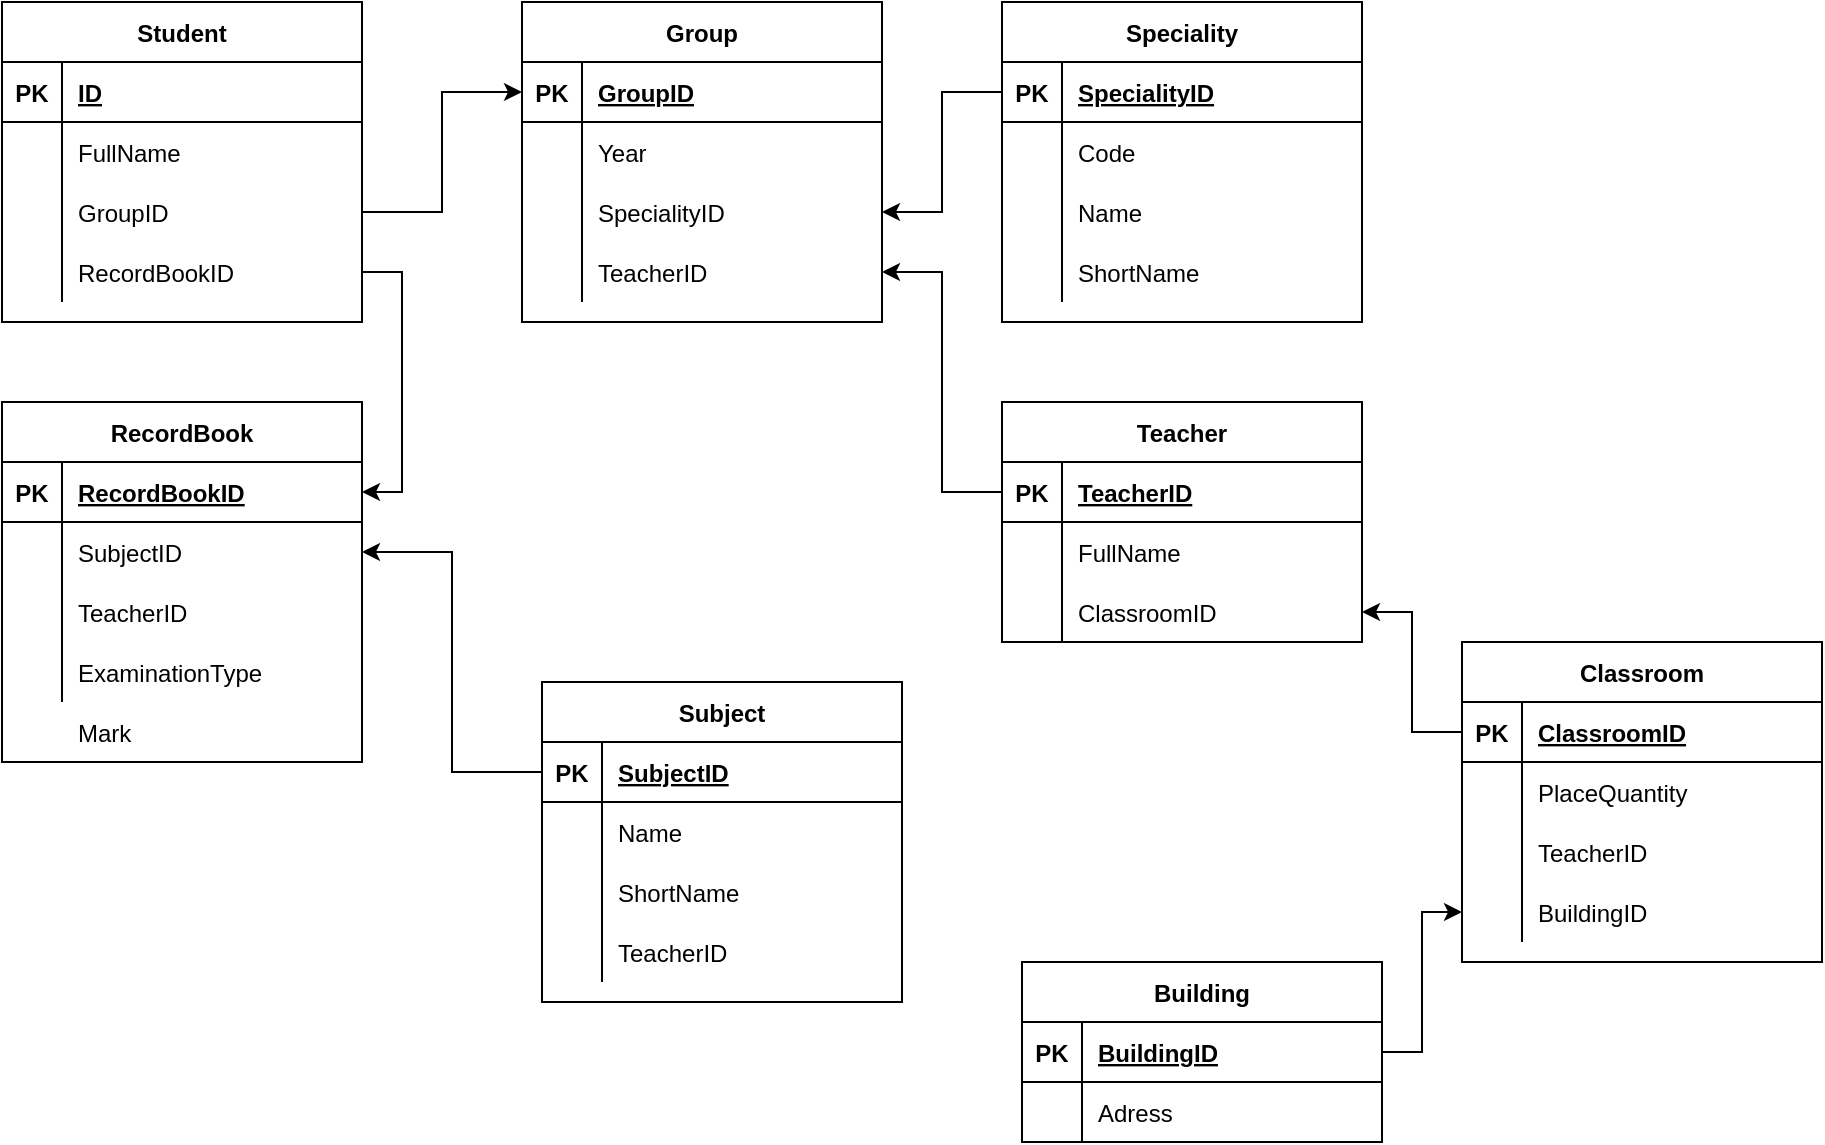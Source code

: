 <mxfile version="13.7.6" type="github"><diagram id="3MvGG_VfVJAmMR3TtH2B" name="Page-1"><mxGraphModel dx="2489" dy="747" grid="1" gridSize="10" guides="1" tooltips="1" connect="1" arrows="1" fold="1" page="1" pageScale="1" pageWidth="827" pageHeight="1169" math="0" shadow="0"><root><mxCell id="0"/><mxCell id="1" parent="0"/><mxCell id="ouQtbp-mcXMGxE62KnC6-14" value="Group" style="shape=table;startSize=30;container=1;collapsible=1;childLayout=tableLayout;fixedRows=1;rowLines=0;fontStyle=1;align=center;resizeLast=1;" vertex="1" parent="1"><mxGeometry x="160" y="160" width="180" height="160" as="geometry"/></mxCell><mxCell id="ouQtbp-mcXMGxE62KnC6-15" value="" style="shape=partialRectangle;collapsible=0;dropTarget=0;pointerEvents=0;fillColor=none;top=0;left=0;bottom=1;right=0;points=[[0,0.5],[1,0.5]];portConstraint=eastwest;" vertex="1" parent="ouQtbp-mcXMGxE62KnC6-14"><mxGeometry y="30" width="180" height="30" as="geometry"/></mxCell><mxCell id="ouQtbp-mcXMGxE62KnC6-16" value="PK" style="shape=partialRectangle;connectable=0;fillColor=none;top=0;left=0;bottom=0;right=0;fontStyle=1;overflow=hidden;" vertex="1" parent="ouQtbp-mcXMGxE62KnC6-15"><mxGeometry width="30" height="30" as="geometry"/></mxCell><mxCell id="ouQtbp-mcXMGxE62KnC6-17" value="GroupID" style="shape=partialRectangle;connectable=0;fillColor=none;top=0;left=0;bottom=0;right=0;align=left;spacingLeft=6;fontStyle=5;overflow=hidden;" vertex="1" parent="ouQtbp-mcXMGxE62KnC6-15"><mxGeometry x="30" width="150" height="30" as="geometry"/></mxCell><mxCell id="ouQtbp-mcXMGxE62KnC6-18" value="" style="shape=partialRectangle;collapsible=0;dropTarget=0;pointerEvents=0;fillColor=none;top=0;left=0;bottom=0;right=0;points=[[0,0.5],[1,0.5]];portConstraint=eastwest;" vertex="1" parent="ouQtbp-mcXMGxE62KnC6-14"><mxGeometry y="60" width="180" height="30" as="geometry"/></mxCell><mxCell id="ouQtbp-mcXMGxE62KnC6-19" value="" style="shape=partialRectangle;connectable=0;fillColor=none;top=0;left=0;bottom=0;right=0;editable=1;overflow=hidden;" vertex="1" parent="ouQtbp-mcXMGxE62KnC6-18"><mxGeometry width="30" height="30" as="geometry"/></mxCell><mxCell id="ouQtbp-mcXMGxE62KnC6-20" value="Year" style="shape=partialRectangle;connectable=0;fillColor=none;top=0;left=0;bottom=0;right=0;align=left;spacingLeft=6;overflow=hidden;" vertex="1" parent="ouQtbp-mcXMGxE62KnC6-18"><mxGeometry x="30" width="150" height="30" as="geometry"/></mxCell><mxCell id="ouQtbp-mcXMGxE62KnC6-21" value="" style="shape=partialRectangle;collapsible=0;dropTarget=0;pointerEvents=0;fillColor=none;top=0;left=0;bottom=0;right=0;points=[[0,0.5],[1,0.5]];portConstraint=eastwest;" vertex="1" parent="ouQtbp-mcXMGxE62KnC6-14"><mxGeometry y="90" width="180" height="30" as="geometry"/></mxCell><mxCell id="ouQtbp-mcXMGxE62KnC6-22" value="" style="shape=partialRectangle;connectable=0;fillColor=none;top=0;left=0;bottom=0;right=0;editable=1;overflow=hidden;" vertex="1" parent="ouQtbp-mcXMGxE62KnC6-21"><mxGeometry width="30" height="30" as="geometry"/></mxCell><mxCell id="ouQtbp-mcXMGxE62KnC6-23" value="SpecialityID" style="shape=partialRectangle;connectable=0;fillColor=none;top=0;left=0;bottom=0;right=0;align=left;spacingLeft=6;overflow=hidden;" vertex="1" parent="ouQtbp-mcXMGxE62KnC6-21"><mxGeometry x="30" width="150" height="30" as="geometry"/></mxCell><mxCell id="ouQtbp-mcXMGxE62KnC6-24" value="" style="shape=partialRectangle;collapsible=0;dropTarget=0;pointerEvents=0;fillColor=none;top=0;left=0;bottom=0;right=0;points=[[0,0.5],[1,0.5]];portConstraint=eastwest;" vertex="1" parent="ouQtbp-mcXMGxE62KnC6-14"><mxGeometry y="120" width="180" height="30" as="geometry"/></mxCell><mxCell id="ouQtbp-mcXMGxE62KnC6-25" value="" style="shape=partialRectangle;connectable=0;fillColor=none;top=0;left=0;bottom=0;right=0;editable=1;overflow=hidden;" vertex="1" parent="ouQtbp-mcXMGxE62KnC6-24"><mxGeometry width="30" height="30" as="geometry"/></mxCell><mxCell id="ouQtbp-mcXMGxE62KnC6-26" value="TeacherID" style="shape=partialRectangle;connectable=0;fillColor=none;top=0;left=0;bottom=0;right=0;align=left;spacingLeft=6;overflow=hidden;" vertex="1" parent="ouQtbp-mcXMGxE62KnC6-24"><mxGeometry x="30" width="150" height="30" as="geometry"/></mxCell><mxCell id="ouQtbp-mcXMGxE62KnC6-1" value="Student" style="shape=table;startSize=30;container=1;collapsible=1;childLayout=tableLayout;fixedRows=1;rowLines=0;fontStyle=1;align=center;resizeLast=1;" vertex="1" parent="1"><mxGeometry x="-100" y="160" width="180" height="160" as="geometry"/></mxCell><mxCell id="ouQtbp-mcXMGxE62KnC6-2" value="" style="shape=partialRectangle;collapsible=0;dropTarget=0;pointerEvents=0;fillColor=none;top=0;left=0;bottom=1;right=0;points=[[0,0.5],[1,0.5]];portConstraint=eastwest;" vertex="1" parent="ouQtbp-mcXMGxE62KnC6-1"><mxGeometry y="30" width="180" height="30" as="geometry"/></mxCell><mxCell id="ouQtbp-mcXMGxE62KnC6-3" value="PK" style="shape=partialRectangle;connectable=0;fillColor=none;top=0;left=0;bottom=0;right=0;fontStyle=1;overflow=hidden;" vertex="1" parent="ouQtbp-mcXMGxE62KnC6-2"><mxGeometry width="30" height="30" as="geometry"/></mxCell><mxCell id="ouQtbp-mcXMGxE62KnC6-4" value="ID" style="shape=partialRectangle;connectable=0;fillColor=none;top=0;left=0;bottom=0;right=0;align=left;spacingLeft=6;fontStyle=5;overflow=hidden;" vertex="1" parent="ouQtbp-mcXMGxE62KnC6-2"><mxGeometry x="30" width="150" height="30" as="geometry"/></mxCell><mxCell id="ouQtbp-mcXMGxE62KnC6-5" value="" style="shape=partialRectangle;collapsible=0;dropTarget=0;pointerEvents=0;fillColor=none;top=0;left=0;bottom=0;right=0;points=[[0,0.5],[1,0.5]];portConstraint=eastwest;" vertex="1" parent="ouQtbp-mcXMGxE62KnC6-1"><mxGeometry y="60" width="180" height="30" as="geometry"/></mxCell><mxCell id="ouQtbp-mcXMGxE62KnC6-6" value="" style="shape=partialRectangle;connectable=0;fillColor=none;top=0;left=0;bottom=0;right=0;editable=1;overflow=hidden;" vertex="1" parent="ouQtbp-mcXMGxE62KnC6-5"><mxGeometry width="30" height="30" as="geometry"/></mxCell><mxCell id="ouQtbp-mcXMGxE62KnC6-7" value="FullName" style="shape=partialRectangle;connectable=0;fillColor=none;top=0;left=0;bottom=0;right=0;align=left;spacingLeft=6;overflow=hidden;" vertex="1" parent="ouQtbp-mcXMGxE62KnC6-5"><mxGeometry x="30" width="150" height="30" as="geometry"/></mxCell><mxCell id="ouQtbp-mcXMGxE62KnC6-11" value="" style="shape=partialRectangle;collapsible=0;dropTarget=0;pointerEvents=0;fillColor=none;top=0;left=0;bottom=0;right=0;points=[[0,0.5],[1,0.5]];portConstraint=eastwest;" vertex="1" parent="ouQtbp-mcXMGxE62KnC6-1"><mxGeometry y="90" width="180" height="30" as="geometry"/></mxCell><mxCell id="ouQtbp-mcXMGxE62KnC6-12" value="" style="shape=partialRectangle;connectable=0;fillColor=none;top=0;left=0;bottom=0;right=0;editable=1;overflow=hidden;" vertex="1" parent="ouQtbp-mcXMGxE62KnC6-11"><mxGeometry width="30" height="30" as="geometry"/></mxCell><mxCell id="ouQtbp-mcXMGxE62KnC6-13" value="GroupID" style="shape=partialRectangle;connectable=0;fillColor=none;top=0;left=0;bottom=0;right=0;align=left;spacingLeft=6;overflow=hidden;" vertex="1" parent="ouQtbp-mcXMGxE62KnC6-11"><mxGeometry x="30" width="150" height="30" as="geometry"/></mxCell><mxCell id="ouQtbp-mcXMGxE62KnC6-8" value="" style="shape=partialRectangle;collapsible=0;dropTarget=0;pointerEvents=0;fillColor=none;top=0;left=0;bottom=0;right=0;points=[[0,0.5],[1,0.5]];portConstraint=eastwest;" vertex="1" parent="ouQtbp-mcXMGxE62KnC6-1"><mxGeometry y="120" width="180" height="30" as="geometry"/></mxCell><mxCell id="ouQtbp-mcXMGxE62KnC6-9" value="" style="shape=partialRectangle;connectable=0;fillColor=none;top=0;left=0;bottom=0;right=0;editable=1;overflow=hidden;" vertex="1" parent="ouQtbp-mcXMGxE62KnC6-8"><mxGeometry width="30" height="30" as="geometry"/></mxCell><mxCell id="ouQtbp-mcXMGxE62KnC6-10" value="RecordBookID" style="shape=partialRectangle;connectable=0;fillColor=none;top=0;left=0;bottom=0;right=0;align=left;spacingLeft=6;overflow=hidden;" vertex="1" parent="ouQtbp-mcXMGxE62KnC6-8"><mxGeometry x="30" width="150" height="30" as="geometry"/></mxCell><mxCell id="ouQtbp-mcXMGxE62KnC6-41" value="Speciality" style="shape=table;startSize=30;container=1;collapsible=1;childLayout=tableLayout;fixedRows=1;rowLines=0;fontStyle=1;align=center;resizeLast=1;" vertex="1" parent="1"><mxGeometry x="400" y="160" width="180" height="160" as="geometry"/></mxCell><mxCell id="ouQtbp-mcXMGxE62KnC6-42" value="" style="shape=partialRectangle;collapsible=0;dropTarget=0;pointerEvents=0;fillColor=none;top=0;left=0;bottom=1;right=0;points=[[0,0.5],[1,0.5]];portConstraint=eastwest;" vertex="1" parent="ouQtbp-mcXMGxE62KnC6-41"><mxGeometry y="30" width="180" height="30" as="geometry"/></mxCell><mxCell id="ouQtbp-mcXMGxE62KnC6-43" value="PK" style="shape=partialRectangle;connectable=0;fillColor=none;top=0;left=0;bottom=0;right=0;fontStyle=1;overflow=hidden;" vertex="1" parent="ouQtbp-mcXMGxE62KnC6-42"><mxGeometry width="30" height="30" as="geometry"/></mxCell><mxCell id="ouQtbp-mcXMGxE62KnC6-44" value="SpecialityID" style="shape=partialRectangle;connectable=0;fillColor=none;top=0;left=0;bottom=0;right=0;align=left;spacingLeft=6;fontStyle=5;overflow=hidden;" vertex="1" parent="ouQtbp-mcXMGxE62KnC6-42"><mxGeometry x="30" width="150" height="30" as="geometry"/></mxCell><mxCell id="ouQtbp-mcXMGxE62KnC6-45" value="" style="shape=partialRectangle;collapsible=0;dropTarget=0;pointerEvents=0;fillColor=none;top=0;left=0;bottom=0;right=0;points=[[0,0.5],[1,0.5]];portConstraint=eastwest;" vertex="1" parent="ouQtbp-mcXMGxE62KnC6-41"><mxGeometry y="60" width="180" height="30" as="geometry"/></mxCell><mxCell id="ouQtbp-mcXMGxE62KnC6-46" value="" style="shape=partialRectangle;connectable=0;fillColor=none;top=0;left=0;bottom=0;right=0;editable=1;overflow=hidden;" vertex="1" parent="ouQtbp-mcXMGxE62KnC6-45"><mxGeometry width="30" height="30" as="geometry"/></mxCell><mxCell id="ouQtbp-mcXMGxE62KnC6-47" value="Code" style="shape=partialRectangle;connectable=0;fillColor=none;top=0;left=0;bottom=0;right=0;align=left;spacingLeft=6;overflow=hidden;" vertex="1" parent="ouQtbp-mcXMGxE62KnC6-45"><mxGeometry x="30" width="150" height="30" as="geometry"/></mxCell><mxCell id="ouQtbp-mcXMGxE62KnC6-48" value="" style="shape=partialRectangle;collapsible=0;dropTarget=0;pointerEvents=0;fillColor=none;top=0;left=0;bottom=0;right=0;points=[[0,0.5],[1,0.5]];portConstraint=eastwest;" vertex="1" parent="ouQtbp-mcXMGxE62KnC6-41"><mxGeometry y="90" width="180" height="30" as="geometry"/></mxCell><mxCell id="ouQtbp-mcXMGxE62KnC6-49" value="" style="shape=partialRectangle;connectable=0;fillColor=none;top=0;left=0;bottom=0;right=0;editable=1;overflow=hidden;" vertex="1" parent="ouQtbp-mcXMGxE62KnC6-48"><mxGeometry width="30" height="30" as="geometry"/></mxCell><mxCell id="ouQtbp-mcXMGxE62KnC6-50" value="Name" style="shape=partialRectangle;connectable=0;fillColor=none;top=0;left=0;bottom=0;right=0;align=left;spacingLeft=6;overflow=hidden;" vertex="1" parent="ouQtbp-mcXMGxE62KnC6-48"><mxGeometry x="30" width="150" height="30" as="geometry"/></mxCell><mxCell id="ouQtbp-mcXMGxE62KnC6-51" value="" style="shape=partialRectangle;collapsible=0;dropTarget=0;pointerEvents=0;fillColor=none;top=0;left=0;bottom=0;right=0;points=[[0,0.5],[1,0.5]];portConstraint=eastwest;" vertex="1" parent="ouQtbp-mcXMGxE62KnC6-41"><mxGeometry y="120" width="180" height="30" as="geometry"/></mxCell><mxCell id="ouQtbp-mcXMGxE62KnC6-52" value="" style="shape=partialRectangle;connectable=0;fillColor=none;top=0;left=0;bottom=0;right=0;editable=1;overflow=hidden;" vertex="1" parent="ouQtbp-mcXMGxE62KnC6-51"><mxGeometry width="30" height="30" as="geometry"/></mxCell><mxCell id="ouQtbp-mcXMGxE62KnC6-53" value="ShortName" style="shape=partialRectangle;connectable=0;fillColor=none;top=0;left=0;bottom=0;right=0;align=left;spacingLeft=6;overflow=hidden;" vertex="1" parent="ouQtbp-mcXMGxE62KnC6-51"><mxGeometry x="30" width="150" height="30" as="geometry"/></mxCell><mxCell id="ouQtbp-mcXMGxE62KnC6-54" style="edgeStyle=orthogonalEdgeStyle;rounded=0;orthogonalLoop=1;jettySize=auto;html=1;exitX=1;exitY=0.5;exitDx=0;exitDy=0;entryX=0;entryY=0.5;entryDx=0;entryDy=0;" edge="1" parent="1" source="ouQtbp-mcXMGxE62KnC6-11" target="ouQtbp-mcXMGxE62KnC6-15"><mxGeometry relative="1" as="geometry"/></mxCell><mxCell id="ouQtbp-mcXMGxE62KnC6-55" style="edgeStyle=orthogonalEdgeStyle;rounded=0;orthogonalLoop=1;jettySize=auto;html=1;entryX=1;entryY=0.5;entryDx=0;entryDy=0;" edge="1" parent="1" source="ouQtbp-mcXMGxE62KnC6-42" target="ouQtbp-mcXMGxE62KnC6-21"><mxGeometry relative="1" as="geometry"/></mxCell><mxCell id="ouQtbp-mcXMGxE62KnC6-56" style="edgeStyle=orthogonalEdgeStyle;rounded=0;orthogonalLoop=1;jettySize=auto;html=1;exitX=0;exitY=0.5;exitDx=0;exitDy=0;entryX=1;entryY=0.5;entryDx=0;entryDy=0;" edge="1" parent="1" source="ouQtbp-mcXMGxE62KnC6-29" target="ouQtbp-mcXMGxE62KnC6-24"><mxGeometry relative="1" as="geometry"/></mxCell><mxCell id="ouQtbp-mcXMGxE62KnC6-28" value="Teacher" style="shape=table;startSize=30;container=1;collapsible=1;childLayout=tableLayout;fixedRows=1;rowLines=0;fontStyle=1;align=center;resizeLast=1;" vertex="1" parent="1"><mxGeometry x="400" y="360" width="180" height="120" as="geometry"/></mxCell><mxCell id="ouQtbp-mcXMGxE62KnC6-29" value="" style="shape=partialRectangle;collapsible=0;dropTarget=0;pointerEvents=0;fillColor=none;top=0;left=0;bottom=1;right=0;points=[[0,0.5],[1,0.5]];portConstraint=eastwest;" vertex="1" parent="ouQtbp-mcXMGxE62KnC6-28"><mxGeometry y="30" width="180" height="30" as="geometry"/></mxCell><mxCell id="ouQtbp-mcXMGxE62KnC6-30" value="PK" style="shape=partialRectangle;connectable=0;fillColor=none;top=0;left=0;bottom=0;right=0;fontStyle=1;overflow=hidden;" vertex="1" parent="ouQtbp-mcXMGxE62KnC6-29"><mxGeometry width="30" height="30" as="geometry"/></mxCell><mxCell id="ouQtbp-mcXMGxE62KnC6-31" value="TeacherID" style="shape=partialRectangle;connectable=0;fillColor=none;top=0;left=0;bottom=0;right=0;align=left;spacingLeft=6;fontStyle=5;overflow=hidden;" vertex="1" parent="ouQtbp-mcXMGxE62KnC6-29"><mxGeometry x="30" width="150" height="30" as="geometry"/></mxCell><mxCell id="ouQtbp-mcXMGxE62KnC6-32" value="" style="shape=partialRectangle;collapsible=0;dropTarget=0;pointerEvents=0;fillColor=none;top=0;left=0;bottom=0;right=0;points=[[0,0.5],[1,0.5]];portConstraint=eastwest;" vertex="1" parent="ouQtbp-mcXMGxE62KnC6-28"><mxGeometry y="60" width="180" height="30" as="geometry"/></mxCell><mxCell id="ouQtbp-mcXMGxE62KnC6-33" value="" style="shape=partialRectangle;connectable=0;fillColor=none;top=0;left=0;bottom=0;right=0;editable=1;overflow=hidden;" vertex="1" parent="ouQtbp-mcXMGxE62KnC6-32"><mxGeometry width="30" height="30" as="geometry"/></mxCell><mxCell id="ouQtbp-mcXMGxE62KnC6-34" value="FullName" style="shape=partialRectangle;connectable=0;fillColor=none;top=0;left=0;bottom=0;right=0;align=left;spacingLeft=6;overflow=hidden;" vertex="1" parent="ouQtbp-mcXMGxE62KnC6-32"><mxGeometry x="30" width="150" height="30" as="geometry"/></mxCell><mxCell id="ouQtbp-mcXMGxE62KnC6-35" value="" style="shape=partialRectangle;collapsible=0;dropTarget=0;pointerEvents=0;fillColor=none;top=0;left=0;bottom=0;right=0;points=[[0,0.5],[1,0.5]];portConstraint=eastwest;" vertex="1" parent="ouQtbp-mcXMGxE62KnC6-28"><mxGeometry y="90" width="180" height="30" as="geometry"/></mxCell><mxCell id="ouQtbp-mcXMGxE62KnC6-36" value="" style="shape=partialRectangle;connectable=0;fillColor=none;top=0;left=0;bottom=0;right=0;editable=1;overflow=hidden;" vertex="1" parent="ouQtbp-mcXMGxE62KnC6-35"><mxGeometry width="30" height="30" as="geometry"/></mxCell><mxCell id="ouQtbp-mcXMGxE62KnC6-37" value="ClassroomID" style="shape=partialRectangle;connectable=0;fillColor=none;top=0;left=0;bottom=0;right=0;align=left;spacingLeft=6;overflow=hidden;" vertex="1" parent="ouQtbp-mcXMGxE62KnC6-35"><mxGeometry x="30" width="150" height="30" as="geometry"/></mxCell><mxCell id="ouQtbp-mcXMGxE62KnC6-84" value="Mark" style="shape=partialRectangle;connectable=0;fillColor=none;top=0;left=0;bottom=0;right=0;align=left;spacingLeft=6;overflow=hidden;" vertex="1" parent="1"><mxGeometry x="-70" y="510" width="150" height="30" as="geometry"/></mxCell><mxCell id="ouQtbp-mcXMGxE62KnC6-99" style="edgeStyle=orthogonalEdgeStyle;rounded=0;orthogonalLoop=1;jettySize=auto;html=1;exitX=1;exitY=0.5;exitDx=0;exitDy=0;entryX=1;entryY=0.5;entryDx=0;entryDy=0;" edge="1" parent="1" source="ouQtbp-mcXMGxE62KnC6-8" target="ouQtbp-mcXMGxE62KnC6-72"><mxGeometry relative="1" as="geometry"/></mxCell><mxCell id="ouQtbp-mcXMGxE62KnC6-71" value="RecordBook" style="shape=table;startSize=30;container=1;collapsible=1;childLayout=tableLayout;fixedRows=1;rowLines=0;fontStyle=1;align=center;resizeLast=1;" vertex="1" parent="1"><mxGeometry x="-100" y="360" width="180" height="180" as="geometry"/></mxCell><mxCell id="ouQtbp-mcXMGxE62KnC6-72" value="" style="shape=partialRectangle;collapsible=0;dropTarget=0;pointerEvents=0;fillColor=none;top=0;left=0;bottom=1;right=0;points=[[0,0.5],[1,0.5]];portConstraint=eastwest;" vertex="1" parent="ouQtbp-mcXMGxE62KnC6-71"><mxGeometry y="30" width="180" height="30" as="geometry"/></mxCell><mxCell id="ouQtbp-mcXMGxE62KnC6-73" value="PK" style="shape=partialRectangle;connectable=0;fillColor=none;top=0;left=0;bottom=0;right=0;fontStyle=1;overflow=hidden;" vertex="1" parent="ouQtbp-mcXMGxE62KnC6-72"><mxGeometry width="30" height="30" as="geometry"/></mxCell><mxCell id="ouQtbp-mcXMGxE62KnC6-74" value="RecordBookID" style="shape=partialRectangle;connectable=0;fillColor=none;top=0;left=0;bottom=0;right=0;align=left;spacingLeft=6;fontStyle=5;overflow=hidden;" vertex="1" parent="ouQtbp-mcXMGxE62KnC6-72"><mxGeometry x="30" width="150" height="30" as="geometry"/></mxCell><mxCell id="ouQtbp-mcXMGxE62KnC6-75" value="" style="shape=partialRectangle;collapsible=0;dropTarget=0;pointerEvents=0;fillColor=none;top=0;left=0;bottom=0;right=0;points=[[0,0.5],[1,0.5]];portConstraint=eastwest;" vertex="1" parent="ouQtbp-mcXMGxE62KnC6-71"><mxGeometry y="60" width="180" height="30" as="geometry"/></mxCell><mxCell id="ouQtbp-mcXMGxE62KnC6-76" value="" style="shape=partialRectangle;connectable=0;fillColor=none;top=0;left=0;bottom=0;right=0;editable=1;overflow=hidden;" vertex="1" parent="ouQtbp-mcXMGxE62KnC6-75"><mxGeometry width="30" height="30" as="geometry"/></mxCell><mxCell id="ouQtbp-mcXMGxE62KnC6-77" value="SubjectID" style="shape=partialRectangle;connectable=0;fillColor=none;top=0;left=0;bottom=0;right=0;align=left;spacingLeft=6;overflow=hidden;" vertex="1" parent="ouQtbp-mcXMGxE62KnC6-75"><mxGeometry x="30" width="150" height="30" as="geometry"/></mxCell><mxCell id="ouQtbp-mcXMGxE62KnC6-78" value="" style="shape=partialRectangle;collapsible=0;dropTarget=0;pointerEvents=0;fillColor=none;top=0;left=0;bottom=0;right=0;points=[[0,0.5],[1,0.5]];portConstraint=eastwest;" vertex="1" parent="ouQtbp-mcXMGxE62KnC6-71"><mxGeometry y="90" width="180" height="30" as="geometry"/></mxCell><mxCell id="ouQtbp-mcXMGxE62KnC6-79" value="" style="shape=partialRectangle;connectable=0;fillColor=none;top=0;left=0;bottom=0;right=0;editable=1;overflow=hidden;" vertex="1" parent="ouQtbp-mcXMGxE62KnC6-78"><mxGeometry width="30" height="30" as="geometry"/></mxCell><mxCell id="ouQtbp-mcXMGxE62KnC6-80" value="TeacherID" style="shape=partialRectangle;connectable=0;fillColor=none;top=0;left=0;bottom=0;right=0;align=left;spacingLeft=6;overflow=hidden;" vertex="1" parent="ouQtbp-mcXMGxE62KnC6-78"><mxGeometry x="30" width="150" height="30" as="geometry"/></mxCell><mxCell id="ouQtbp-mcXMGxE62KnC6-81" value="" style="shape=partialRectangle;collapsible=0;dropTarget=0;pointerEvents=0;fillColor=none;top=0;left=0;bottom=0;right=0;points=[[0,0.5],[1,0.5]];portConstraint=eastwest;" vertex="1" parent="ouQtbp-mcXMGxE62KnC6-71"><mxGeometry y="120" width="180" height="30" as="geometry"/></mxCell><mxCell id="ouQtbp-mcXMGxE62KnC6-82" value="" style="shape=partialRectangle;connectable=0;fillColor=none;top=0;left=0;bottom=0;right=0;editable=1;overflow=hidden;" vertex="1" parent="ouQtbp-mcXMGxE62KnC6-81"><mxGeometry width="30" height="30" as="geometry"/></mxCell><mxCell id="ouQtbp-mcXMGxE62KnC6-83" value="ExaminationType" style="shape=partialRectangle;connectable=0;fillColor=none;top=0;left=0;bottom=0;right=0;align=left;spacingLeft=6;overflow=hidden;" vertex="1" parent="ouQtbp-mcXMGxE62KnC6-81"><mxGeometry x="30" width="150" height="30" as="geometry"/></mxCell><mxCell id="ouQtbp-mcXMGxE62KnC6-57" value="Subject" style="shape=table;startSize=30;container=1;collapsible=1;childLayout=tableLayout;fixedRows=1;rowLines=0;fontStyle=1;align=center;resizeLast=1;" vertex="1" parent="1"><mxGeometry x="170" y="500" width="180" height="160" as="geometry"/></mxCell><mxCell id="ouQtbp-mcXMGxE62KnC6-58" value="" style="shape=partialRectangle;collapsible=0;dropTarget=0;pointerEvents=0;fillColor=none;top=0;left=0;bottom=1;right=0;points=[[0,0.5],[1,0.5]];portConstraint=eastwest;" vertex="1" parent="ouQtbp-mcXMGxE62KnC6-57"><mxGeometry y="30" width="180" height="30" as="geometry"/></mxCell><mxCell id="ouQtbp-mcXMGxE62KnC6-59" value="PK" style="shape=partialRectangle;connectable=0;fillColor=none;top=0;left=0;bottom=0;right=0;fontStyle=1;overflow=hidden;" vertex="1" parent="ouQtbp-mcXMGxE62KnC6-58"><mxGeometry width="30" height="30" as="geometry"/></mxCell><mxCell id="ouQtbp-mcXMGxE62KnC6-60" value="SubjectID" style="shape=partialRectangle;connectable=0;fillColor=none;top=0;left=0;bottom=0;right=0;align=left;spacingLeft=6;fontStyle=5;overflow=hidden;" vertex="1" parent="ouQtbp-mcXMGxE62KnC6-58"><mxGeometry x="30" width="150" height="30" as="geometry"/></mxCell><mxCell id="ouQtbp-mcXMGxE62KnC6-61" value="" style="shape=partialRectangle;collapsible=0;dropTarget=0;pointerEvents=0;fillColor=none;top=0;left=0;bottom=0;right=0;points=[[0,0.5],[1,0.5]];portConstraint=eastwest;" vertex="1" parent="ouQtbp-mcXMGxE62KnC6-57"><mxGeometry y="60" width="180" height="30" as="geometry"/></mxCell><mxCell id="ouQtbp-mcXMGxE62KnC6-62" value="" style="shape=partialRectangle;connectable=0;fillColor=none;top=0;left=0;bottom=0;right=0;editable=1;overflow=hidden;" vertex="1" parent="ouQtbp-mcXMGxE62KnC6-61"><mxGeometry width="30" height="30" as="geometry"/></mxCell><mxCell id="ouQtbp-mcXMGxE62KnC6-63" value="Name" style="shape=partialRectangle;connectable=0;fillColor=none;top=0;left=0;bottom=0;right=0;align=left;spacingLeft=6;overflow=hidden;" vertex="1" parent="ouQtbp-mcXMGxE62KnC6-61"><mxGeometry x="30" width="150" height="30" as="geometry"/></mxCell><mxCell id="ouQtbp-mcXMGxE62KnC6-64" value="" style="shape=partialRectangle;collapsible=0;dropTarget=0;pointerEvents=0;fillColor=none;top=0;left=0;bottom=0;right=0;points=[[0,0.5],[1,0.5]];portConstraint=eastwest;" vertex="1" parent="ouQtbp-mcXMGxE62KnC6-57"><mxGeometry y="90" width="180" height="30" as="geometry"/></mxCell><mxCell id="ouQtbp-mcXMGxE62KnC6-65" value="" style="shape=partialRectangle;connectable=0;fillColor=none;top=0;left=0;bottom=0;right=0;editable=1;overflow=hidden;" vertex="1" parent="ouQtbp-mcXMGxE62KnC6-64"><mxGeometry width="30" height="30" as="geometry"/></mxCell><mxCell id="ouQtbp-mcXMGxE62KnC6-66" value="ShortName" style="shape=partialRectangle;connectable=0;fillColor=none;top=0;left=0;bottom=0;right=0;align=left;spacingLeft=6;overflow=hidden;" vertex="1" parent="ouQtbp-mcXMGxE62KnC6-64"><mxGeometry x="30" width="150" height="30" as="geometry"/></mxCell><mxCell id="ouQtbp-mcXMGxE62KnC6-67" value="" style="shape=partialRectangle;collapsible=0;dropTarget=0;pointerEvents=0;fillColor=none;top=0;left=0;bottom=0;right=0;points=[[0,0.5],[1,0.5]];portConstraint=eastwest;" vertex="1" parent="ouQtbp-mcXMGxE62KnC6-57"><mxGeometry y="120" width="180" height="30" as="geometry"/></mxCell><mxCell id="ouQtbp-mcXMGxE62KnC6-68" value="" style="shape=partialRectangle;connectable=0;fillColor=none;top=0;left=0;bottom=0;right=0;editable=1;overflow=hidden;" vertex="1" parent="ouQtbp-mcXMGxE62KnC6-67"><mxGeometry width="30" height="30" as="geometry"/></mxCell><mxCell id="ouQtbp-mcXMGxE62KnC6-69" value="TeacherID" style="shape=partialRectangle;connectable=0;fillColor=none;top=0;left=0;bottom=0;right=0;align=left;spacingLeft=6;overflow=hidden;" vertex="1" parent="ouQtbp-mcXMGxE62KnC6-67"><mxGeometry x="30" width="150" height="30" as="geometry"/></mxCell><mxCell id="ouQtbp-mcXMGxE62KnC6-100" style="edgeStyle=orthogonalEdgeStyle;rounded=0;orthogonalLoop=1;jettySize=auto;html=1;entryX=1;entryY=0.5;entryDx=0;entryDy=0;" edge="1" parent="1" source="ouQtbp-mcXMGxE62KnC6-58" target="ouQtbp-mcXMGxE62KnC6-75"><mxGeometry relative="1" as="geometry"/></mxCell><mxCell id="ouQtbp-mcXMGxE62KnC6-85" value="Classroom" style="shape=table;startSize=30;container=1;collapsible=1;childLayout=tableLayout;fixedRows=1;rowLines=0;fontStyle=1;align=center;resizeLast=1;" vertex="1" parent="1"><mxGeometry x="630" y="480" width="180" height="160" as="geometry"/></mxCell><mxCell id="ouQtbp-mcXMGxE62KnC6-86" value="" style="shape=partialRectangle;collapsible=0;dropTarget=0;pointerEvents=0;fillColor=none;top=0;left=0;bottom=1;right=0;points=[[0,0.5],[1,0.5]];portConstraint=eastwest;" vertex="1" parent="ouQtbp-mcXMGxE62KnC6-85"><mxGeometry y="30" width="180" height="30" as="geometry"/></mxCell><mxCell id="ouQtbp-mcXMGxE62KnC6-87" value="PK" style="shape=partialRectangle;connectable=0;fillColor=none;top=0;left=0;bottom=0;right=0;fontStyle=1;overflow=hidden;" vertex="1" parent="ouQtbp-mcXMGxE62KnC6-86"><mxGeometry width="30" height="30" as="geometry"/></mxCell><mxCell id="ouQtbp-mcXMGxE62KnC6-88" value="ClassroomID" style="shape=partialRectangle;connectable=0;fillColor=none;top=0;left=0;bottom=0;right=0;align=left;spacingLeft=6;fontStyle=5;overflow=hidden;" vertex="1" parent="ouQtbp-mcXMGxE62KnC6-86"><mxGeometry x="30" width="150" height="30" as="geometry"/></mxCell><mxCell id="ouQtbp-mcXMGxE62KnC6-89" value="" style="shape=partialRectangle;collapsible=0;dropTarget=0;pointerEvents=0;fillColor=none;top=0;left=0;bottom=0;right=0;points=[[0,0.5],[1,0.5]];portConstraint=eastwest;" vertex="1" parent="ouQtbp-mcXMGxE62KnC6-85"><mxGeometry y="60" width="180" height="30" as="geometry"/></mxCell><mxCell id="ouQtbp-mcXMGxE62KnC6-90" value="" style="shape=partialRectangle;connectable=0;fillColor=none;top=0;left=0;bottom=0;right=0;editable=1;overflow=hidden;" vertex="1" parent="ouQtbp-mcXMGxE62KnC6-89"><mxGeometry width="30" height="30" as="geometry"/></mxCell><mxCell id="ouQtbp-mcXMGxE62KnC6-91" value="PlaceQuantity" style="shape=partialRectangle;connectable=0;fillColor=none;top=0;left=0;bottom=0;right=0;align=left;spacingLeft=6;overflow=hidden;" vertex="1" parent="ouQtbp-mcXMGxE62KnC6-89"><mxGeometry x="30" width="150" height="30" as="geometry"/></mxCell><mxCell id="ouQtbp-mcXMGxE62KnC6-92" value="" style="shape=partialRectangle;collapsible=0;dropTarget=0;pointerEvents=0;fillColor=none;top=0;left=0;bottom=0;right=0;points=[[0,0.5],[1,0.5]];portConstraint=eastwest;" vertex="1" parent="ouQtbp-mcXMGxE62KnC6-85"><mxGeometry y="90" width="180" height="30" as="geometry"/></mxCell><mxCell id="ouQtbp-mcXMGxE62KnC6-93" value="" style="shape=partialRectangle;connectable=0;fillColor=none;top=0;left=0;bottom=0;right=0;editable=1;overflow=hidden;" vertex="1" parent="ouQtbp-mcXMGxE62KnC6-92"><mxGeometry width="30" height="30" as="geometry"/></mxCell><mxCell id="ouQtbp-mcXMGxE62KnC6-94" value="TeacherID" style="shape=partialRectangle;connectable=0;fillColor=none;top=0;left=0;bottom=0;right=0;align=left;spacingLeft=6;overflow=hidden;" vertex="1" parent="ouQtbp-mcXMGxE62KnC6-92"><mxGeometry x="30" width="150" height="30" as="geometry"/></mxCell><mxCell id="ouQtbp-mcXMGxE62KnC6-95" value="" style="shape=partialRectangle;collapsible=0;dropTarget=0;pointerEvents=0;fillColor=none;top=0;left=0;bottom=0;right=0;points=[[0,0.5],[1,0.5]];portConstraint=eastwest;" vertex="1" parent="ouQtbp-mcXMGxE62KnC6-85"><mxGeometry y="120" width="180" height="30" as="geometry"/></mxCell><mxCell id="ouQtbp-mcXMGxE62KnC6-96" value="" style="shape=partialRectangle;connectable=0;fillColor=none;top=0;left=0;bottom=0;right=0;editable=1;overflow=hidden;" vertex="1" parent="ouQtbp-mcXMGxE62KnC6-95"><mxGeometry width="30" height="30" as="geometry"/></mxCell><mxCell id="ouQtbp-mcXMGxE62KnC6-97" value="BuildingID" style="shape=partialRectangle;connectable=0;fillColor=none;top=0;left=0;bottom=0;right=0;align=left;spacingLeft=6;overflow=hidden;" vertex="1" parent="ouQtbp-mcXMGxE62KnC6-95"><mxGeometry x="30" width="150" height="30" as="geometry"/></mxCell><mxCell id="ouQtbp-mcXMGxE62KnC6-102" style="edgeStyle=orthogonalEdgeStyle;rounded=0;orthogonalLoop=1;jettySize=auto;html=1;entryX=1;entryY=0.5;entryDx=0;entryDy=0;" edge="1" parent="1" source="ouQtbp-mcXMGxE62KnC6-86" target="ouQtbp-mcXMGxE62KnC6-35"><mxGeometry relative="1" as="geometry"/></mxCell><mxCell id="ouQtbp-mcXMGxE62KnC6-116" style="edgeStyle=orthogonalEdgeStyle;rounded=0;orthogonalLoop=1;jettySize=auto;html=1;entryX=0;entryY=0.5;entryDx=0;entryDy=0;" edge="1" parent="1" source="ouQtbp-mcXMGxE62KnC6-104" target="ouQtbp-mcXMGxE62KnC6-95"><mxGeometry relative="1" as="geometry"/></mxCell><mxCell id="ouQtbp-mcXMGxE62KnC6-103" value="Building" style="shape=table;startSize=30;container=1;collapsible=1;childLayout=tableLayout;fixedRows=1;rowLines=0;fontStyle=1;align=center;resizeLast=1;" vertex="1" parent="1"><mxGeometry x="410" y="640" width="180" height="90" as="geometry"/></mxCell><mxCell id="ouQtbp-mcXMGxE62KnC6-104" value="" style="shape=partialRectangle;collapsible=0;dropTarget=0;pointerEvents=0;fillColor=none;top=0;left=0;bottom=1;right=0;points=[[0,0.5],[1,0.5]];portConstraint=eastwest;" vertex="1" parent="ouQtbp-mcXMGxE62KnC6-103"><mxGeometry y="30" width="180" height="30" as="geometry"/></mxCell><mxCell id="ouQtbp-mcXMGxE62KnC6-105" value="PK" style="shape=partialRectangle;connectable=0;fillColor=none;top=0;left=0;bottom=0;right=0;fontStyle=1;overflow=hidden;" vertex="1" parent="ouQtbp-mcXMGxE62KnC6-104"><mxGeometry width="30" height="30" as="geometry"/></mxCell><mxCell id="ouQtbp-mcXMGxE62KnC6-106" value="BuildingID" style="shape=partialRectangle;connectable=0;fillColor=none;top=0;left=0;bottom=0;right=0;align=left;spacingLeft=6;fontStyle=5;overflow=hidden;" vertex="1" parent="ouQtbp-mcXMGxE62KnC6-104"><mxGeometry x="30" width="150" height="30" as="geometry"/></mxCell><mxCell id="ouQtbp-mcXMGxE62KnC6-107" value="" style="shape=partialRectangle;collapsible=0;dropTarget=0;pointerEvents=0;fillColor=none;top=0;left=0;bottom=0;right=0;points=[[0,0.5],[1,0.5]];portConstraint=eastwest;" vertex="1" parent="ouQtbp-mcXMGxE62KnC6-103"><mxGeometry y="60" width="180" height="30" as="geometry"/></mxCell><mxCell id="ouQtbp-mcXMGxE62KnC6-108" value="" style="shape=partialRectangle;connectable=0;fillColor=none;top=0;left=0;bottom=0;right=0;editable=1;overflow=hidden;" vertex="1" parent="ouQtbp-mcXMGxE62KnC6-107"><mxGeometry width="30" height="30" as="geometry"/></mxCell><mxCell id="ouQtbp-mcXMGxE62KnC6-109" value="Adress" style="shape=partialRectangle;connectable=0;fillColor=none;top=0;left=0;bottom=0;right=0;align=left;spacingLeft=6;overflow=hidden;" vertex="1" parent="ouQtbp-mcXMGxE62KnC6-107"><mxGeometry x="30" width="150" height="30" as="geometry"/></mxCell></root></mxGraphModel></diagram></mxfile>
